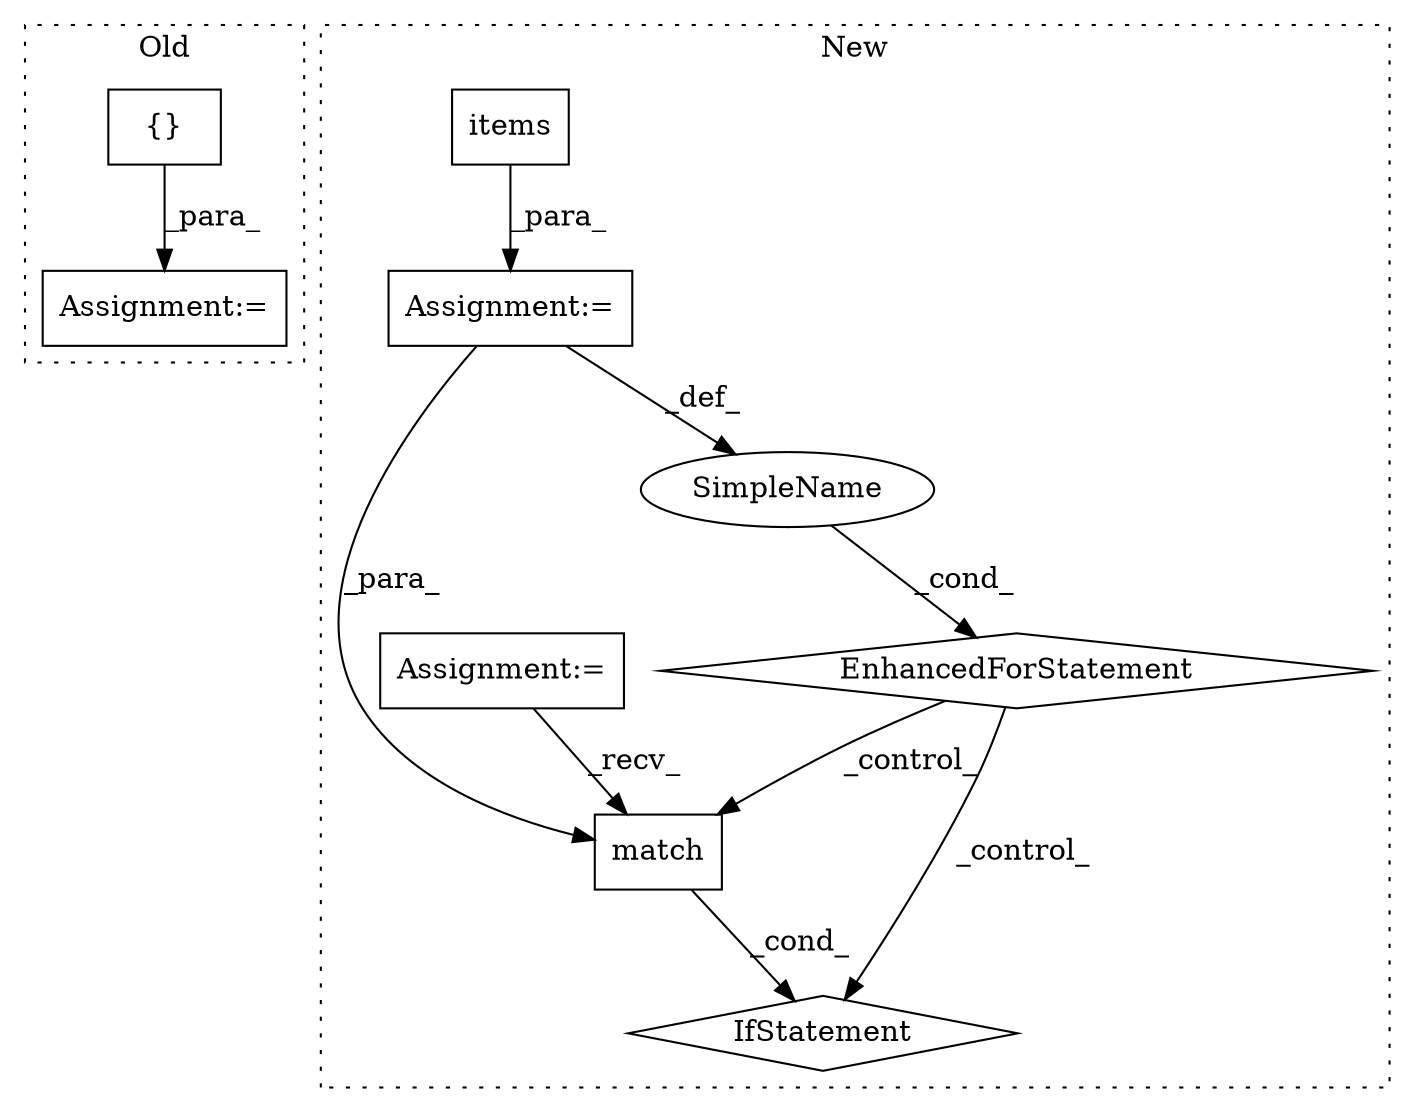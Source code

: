 digraph G {
subgraph cluster0 {
1 [label="{}" a="4" s="5694" l="2" shape="box"];
4 [label="Assignment:=" a="7" s="5656" l="50" shape="box"];
label = "Old";
style="dotted";
}
subgraph cluster1 {
2 [label="match" a="32" s="5581,5600" l="6,1" shape="box"];
3 [label="IfStatement" a="25" s="5574,5601" l="4,2" shape="diamond"];
5 [label="Assignment:=" a="7" s="5412" l="2" shape="box"];
6 [label="EnhancedForStatement" a="70" s="5465,5564" l="69,2" shape="diamond"];
7 [label="SimpleName" a="42" s="5538" l="4" shape="ellipse"];
8 [label="items" a="32" s="5557" l="7" shape="box"];
9 [label="Assignment:=" a="7" s="5465,5564" l="69,2" shape="box"];
label = "New";
style="dotted";
}
1 -> 4 [label="_para_"];
2 -> 3 [label="_cond_"];
5 -> 2 [label="_recv_"];
6 -> 2 [label="_control_"];
6 -> 3 [label="_control_"];
7 -> 6 [label="_cond_"];
8 -> 9 [label="_para_"];
9 -> 7 [label="_def_"];
9 -> 2 [label="_para_"];
}